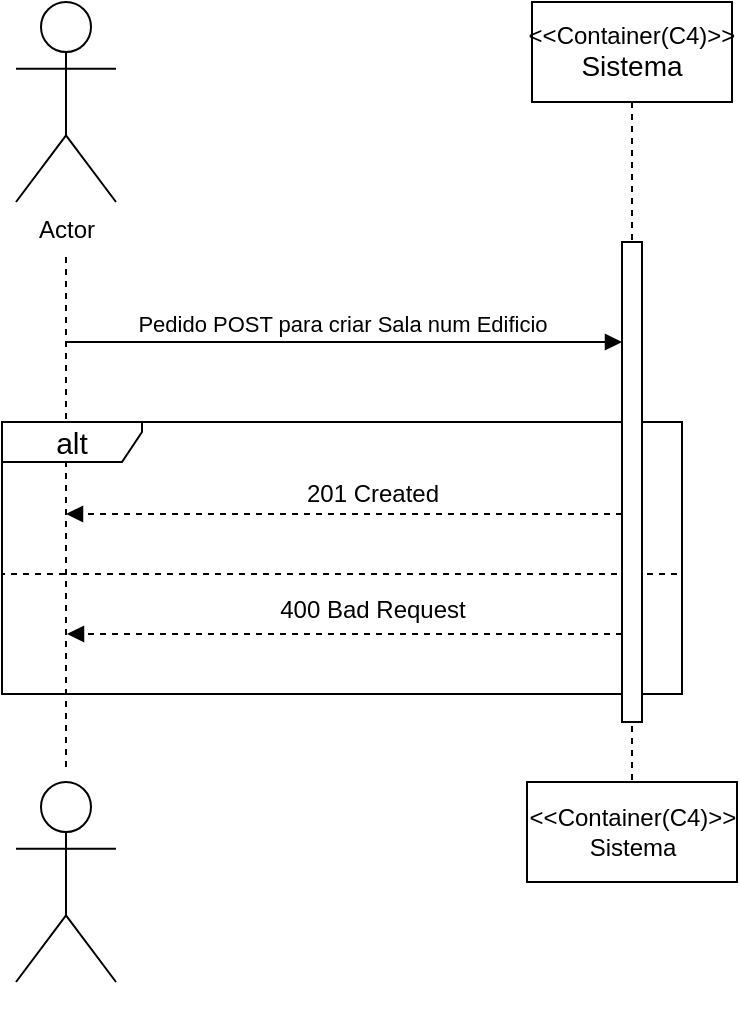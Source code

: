 <mxfile version="22.0.8" type="device">
  <diagram name="Página-1" id="Fv006TZ1s8BF7KD13A_R">
    <mxGraphModel dx="1050" dy="587" grid="1" gridSize="10" guides="1" tooltips="1" connect="1" arrows="1" fold="1" page="1" pageScale="1" pageWidth="827" pageHeight="1169" math="0" shadow="0">
      <root>
        <mxCell id="0" />
        <mxCell id="1" parent="0" />
        <mxCell id="m7J6-NmBQES64uSzAYcl-6" value="&amp;lt;&amp;lt;Container(C4)&amp;gt;&amp;gt;&lt;br style=&quot;border-color: var(--border-color);&quot;&gt;&lt;font style=&quot;font-size: 14px;&quot;&gt;Sistema&lt;/font&gt;" style="shape=umlLifeline;perimeter=lifelinePerimeter;whiteSpace=wrap;html=1;container=1;dropTarget=0;collapsible=0;recursiveResize=0;outlineConnect=0;portConstraint=eastwest;newEdgeStyle={&quot;curved&quot;:0,&quot;rounded&quot;:0};size=50;" parent="1" vertex="1">
          <mxGeometry x="345" y="30" width="100" height="390" as="geometry" />
        </mxCell>
        <mxCell id="Au7UaYFqiPmSZ-RLRXvx-11" value="&amp;lt;&amp;lt;Container(C4)&amp;gt;&amp;gt;&lt;br style=&quot;border-color: var(--border-color);&quot;&gt;Sistema" style="shape=umlLifeline;perimeter=lifelinePerimeter;whiteSpace=wrap;html=1;container=1;dropTarget=0;collapsible=0;recursiveResize=0;outlineConnect=0;portConstraint=eastwest;newEdgeStyle={&quot;curved&quot;:0,&quot;rounded&quot;:0};size=60;" parent="1" vertex="1">
          <mxGeometry x="342.5" y="420" width="105" height="50" as="geometry" />
        </mxCell>
        <mxCell id="9pujxQvsNoWamvmqbeBY-1" value="Actor" style="shape=umlActor;verticalLabelPosition=bottom;verticalAlign=top;html=1;outlineConnect=0;" parent="1" vertex="1">
          <mxGeometry x="87" y="30" width="50" height="100" as="geometry" />
        </mxCell>
        <mxCell id="9pujxQvsNoWamvmqbeBY-3" value="" style="line;strokeWidth=1;dashed=1;labelPosition=center;verticalLabelPosition=bottom;align=left;verticalAlign=top;spacingLeft=20;spacingTop=15;html=1;whiteSpace=wrap;rotation=-90;" parent="1" vertex="1">
          <mxGeometry x="-16.75" y="278.75" width="257.5" height="10" as="geometry" />
        </mxCell>
        <mxCell id="9pujxQvsNoWamvmqbeBY-4" value="Actor" style="shape=umlActor;verticalLabelPosition=bottom;verticalAlign=top;html=1;outlineConnect=0;textOpacity=0;" parent="1" vertex="1">
          <mxGeometry x="87" y="420" width="50" height="100" as="geometry" />
        </mxCell>
        <mxCell id="Au7UaYFqiPmSZ-RLRXvx-14" value="&lt;font style=&quot;font-size: 15px;&quot;&gt;alt&lt;/font&gt;" style="shape=umlFrame;whiteSpace=wrap;html=1;pointerEvents=0;recursiveResize=0;container=1;collapsible=0;width=70;align=center;height=20;" parent="1" vertex="1">
          <mxGeometry x="80" y="240" width="340" height="136" as="geometry" />
        </mxCell>
        <mxCell id="Au7UaYFqiPmSZ-RLRXvx-10" value="" style="html=1;verticalAlign=bottom;labelBackgroundColor=none;endArrow=block;endFill=1;dashed=1;rounded=0;" parent="Au7UaYFqiPmSZ-RLRXvx-14" source="m7J6-NmBQES64uSzAYcl-2" edge="1">
          <mxGeometry width="160" relative="1" as="geometry">
            <mxPoint x="308" y="106" as="sourcePoint" />
            <mxPoint x="32.5" y="106" as="targetPoint" />
          </mxGeometry>
        </mxCell>
        <mxCell id="Au7UaYFqiPmSZ-RLRXvx-13" value="&lt;div&gt;400 Bad Request&lt;/div&gt;&lt;div&gt;&lt;br&gt;&lt;/div&gt;" style="text;html=1;align=center;verticalAlign=middle;resizable=0;points=[];autosize=1;strokeColor=none;fillColor=none;" parent="Au7UaYFqiPmSZ-RLRXvx-14" vertex="1">
          <mxGeometry x="124.5" y="81" width="120" height="40" as="geometry" />
        </mxCell>
        <mxCell id="Au7UaYFqiPmSZ-RLRXvx-12" value="201&amp;nbsp;Created" style="text;html=1;align=center;verticalAlign=middle;resizable=0;points=[];autosize=1;strokeColor=none;fillColor=none;" parent="Au7UaYFqiPmSZ-RLRXvx-14" vertex="1">
          <mxGeometry x="140" y="21" width="90" height="30" as="geometry" />
        </mxCell>
        <mxCell id="Au7UaYFqiPmSZ-RLRXvx-7" value="" style="html=1;verticalAlign=bottom;labelBackgroundColor=none;endArrow=block;endFill=1;dashed=1;rounded=0;" parent="Au7UaYFqiPmSZ-RLRXvx-14" source="m7J6-NmBQES64uSzAYcl-2" edge="1">
          <mxGeometry width="160" relative="1" as="geometry">
            <mxPoint x="310" y="45.58" as="sourcePoint" />
            <mxPoint x="32" y="46" as="targetPoint" />
          </mxGeometry>
        </mxCell>
        <mxCell id="9pujxQvsNoWamvmqbeBY-8" value="" style="line;strokeWidth=1;dashed=1;labelPosition=center;verticalLabelPosition=bottom;align=left;verticalAlign=top;spacingLeft=20;spacingTop=15;html=1;whiteSpace=wrap;rotation=-180;" parent="Au7UaYFqiPmSZ-RLRXvx-14" vertex="1">
          <mxGeometry y="71" width="337.5" height="10" as="geometry" />
        </mxCell>
        <mxCell id="9pujxQvsNoWamvmqbeBY-7" value="Pedido POST para criar Sala num Edificio" style="html=1;verticalAlign=bottom;endArrow=block;curved=0;rounded=0;" parent="1" target="m7J6-NmBQES64uSzAYcl-2" edge="1">
          <mxGeometry x="-0.007" width="80" relative="1" as="geometry">
            <mxPoint x="112" y="200" as="sourcePoint" />
            <mxPoint x="192" y="200" as="targetPoint" />
            <mxPoint as="offset" />
          </mxGeometry>
        </mxCell>
        <mxCell id="m7J6-NmBQES64uSzAYcl-2" value="" style="html=1;points=[[0,0,0,0,5],[0,1,0,0,-5],[1,0,0,0,5],[1,1,0,0,-5]];perimeter=orthogonalPerimeter;outlineConnect=0;targetShapes=umlLifeline;portConstraint=eastwest;newEdgeStyle={&quot;curved&quot;:0,&quot;rounded&quot;:0};" parent="1" vertex="1">
          <mxGeometry x="390" y="150" width="10" height="240" as="geometry" />
        </mxCell>
      </root>
    </mxGraphModel>
  </diagram>
</mxfile>
